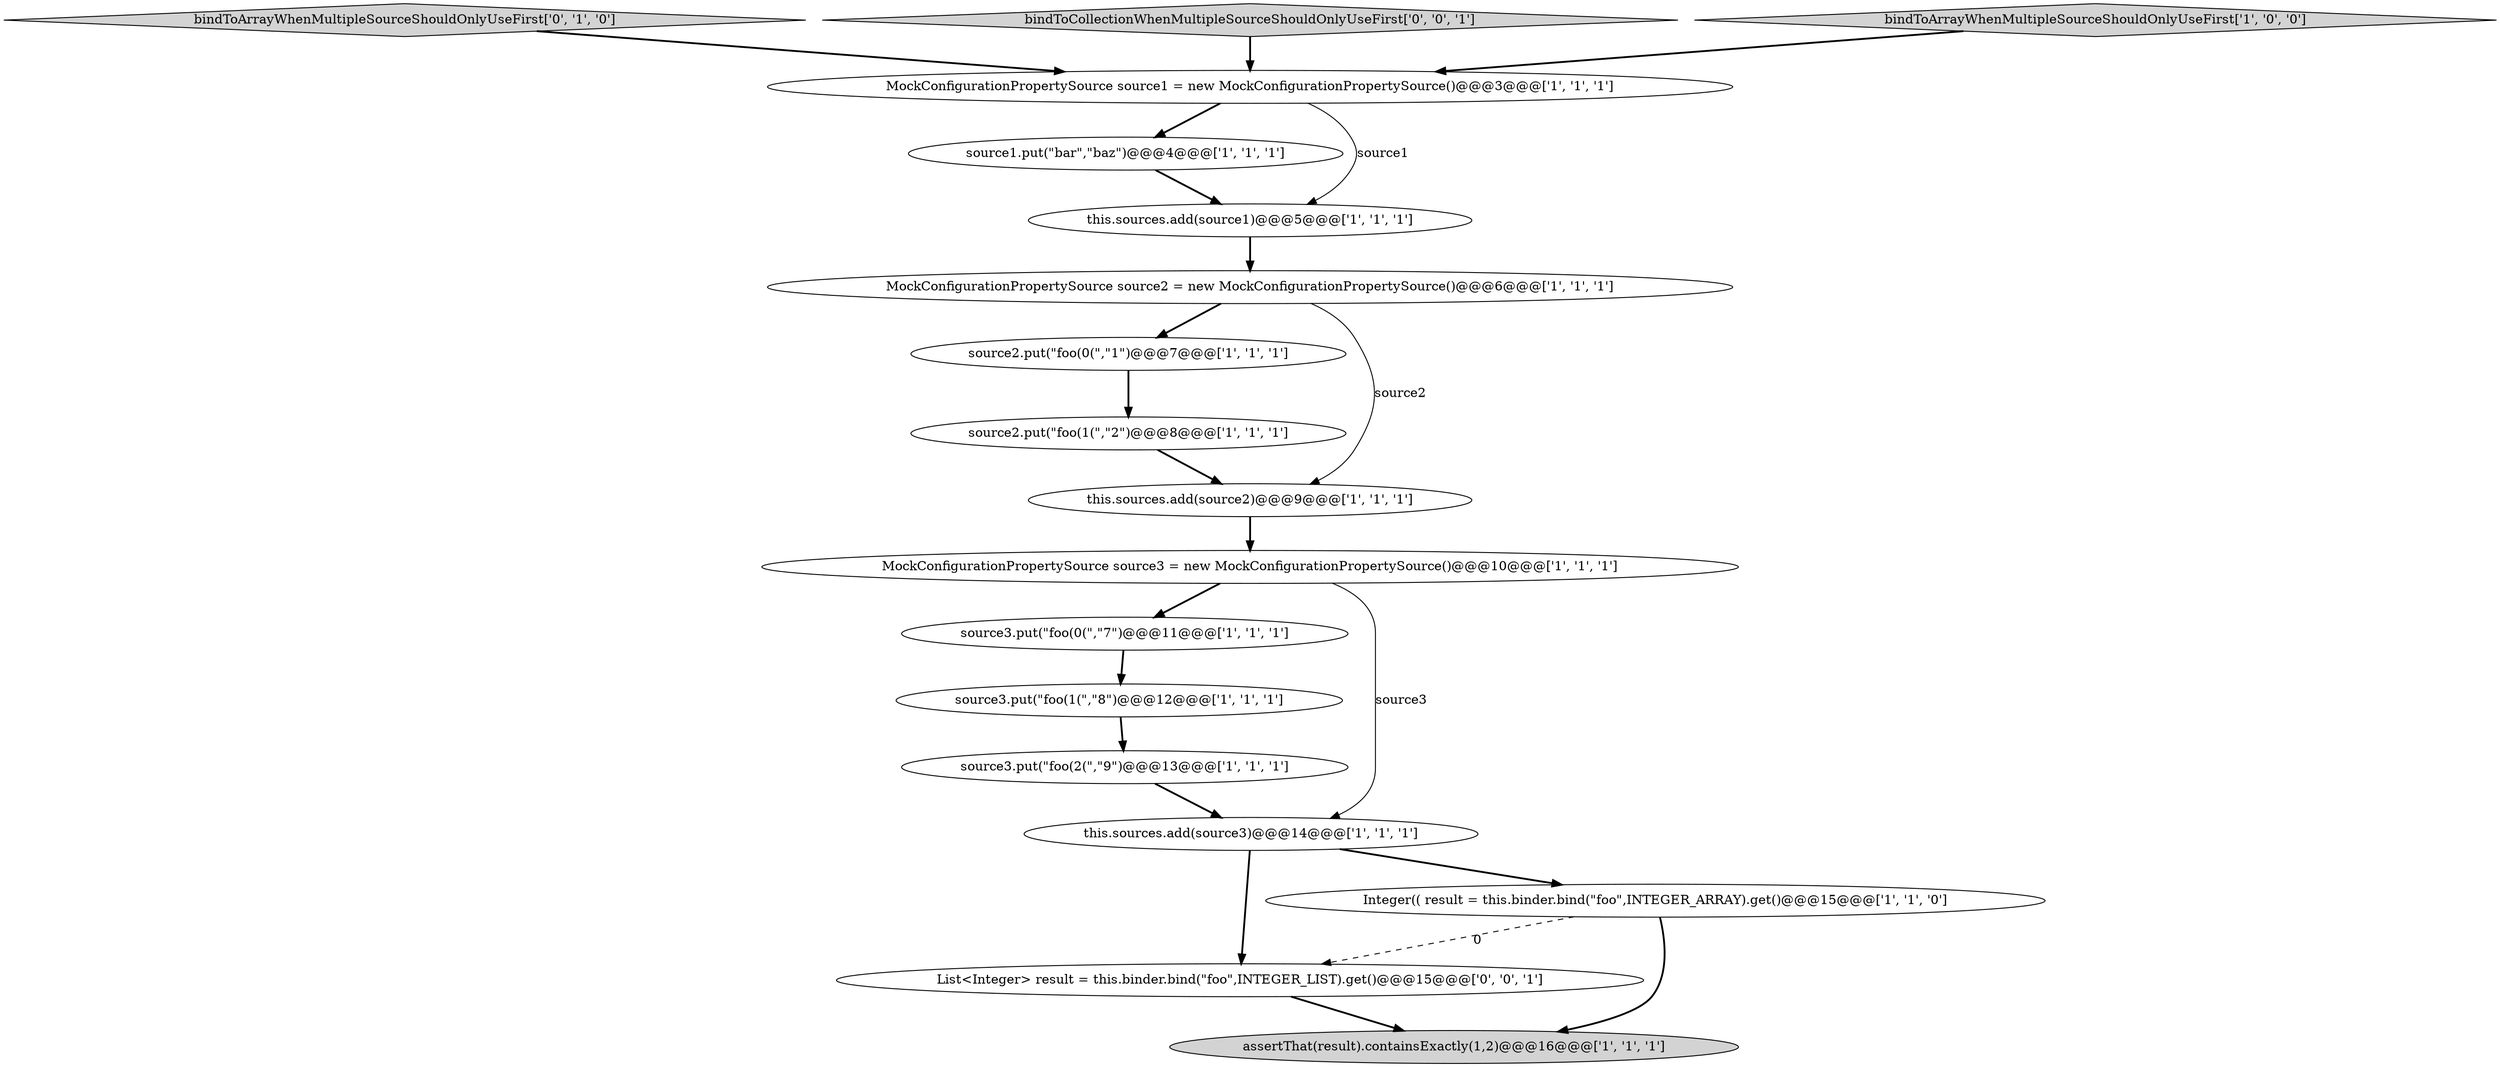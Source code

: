 digraph {
0 [style = filled, label = "source2.put(\"foo(1(\",\"2\")@@@8@@@['1', '1', '1']", fillcolor = white, shape = ellipse image = "AAA0AAABBB1BBB"];
10 [style = filled, label = "MockConfigurationPropertySource source1 = new MockConfigurationPropertySource()@@@3@@@['1', '1', '1']", fillcolor = white, shape = ellipse image = "AAA0AAABBB1BBB"];
5 [style = filled, label = "assertThat(result).containsExactly(1,2)@@@16@@@['1', '1', '1']", fillcolor = lightgray, shape = ellipse image = "AAA0AAABBB1BBB"];
15 [style = filled, label = "bindToArrayWhenMultipleSourceShouldOnlyUseFirst['0', '1', '0']", fillcolor = lightgray, shape = diamond image = "AAA0AAABBB2BBB"];
17 [style = filled, label = "bindToCollectionWhenMultipleSourceShouldOnlyUseFirst['0', '0', '1']", fillcolor = lightgray, shape = diamond image = "AAA0AAABBB3BBB"];
16 [style = filled, label = "List<Integer> result = this.binder.bind(\"foo\",INTEGER_LIST).get()@@@15@@@['0', '0', '1']", fillcolor = white, shape = ellipse image = "AAA0AAABBB3BBB"];
3 [style = filled, label = "MockConfigurationPropertySource source2 = new MockConfigurationPropertySource()@@@6@@@['1', '1', '1']", fillcolor = white, shape = ellipse image = "AAA0AAABBB1BBB"];
11 [style = filled, label = "source2.put(\"foo(0(\",\"1\")@@@7@@@['1', '1', '1']", fillcolor = white, shape = ellipse image = "AAA0AAABBB1BBB"];
7 [style = filled, label = "bindToArrayWhenMultipleSourceShouldOnlyUseFirst['1', '0', '0']", fillcolor = lightgray, shape = diamond image = "AAA0AAABBB1BBB"];
6 [style = filled, label = "MockConfigurationPropertySource source3 = new MockConfigurationPropertySource()@@@10@@@['1', '1', '1']", fillcolor = white, shape = ellipse image = "AAA0AAABBB1BBB"];
9 [style = filled, label = "source3.put(\"foo(0(\",\"7\")@@@11@@@['1', '1', '1']", fillcolor = white, shape = ellipse image = "AAA0AAABBB1BBB"];
14 [style = filled, label = "source3.put(\"foo(2(\",\"9\")@@@13@@@['1', '1', '1']", fillcolor = white, shape = ellipse image = "AAA0AAABBB1BBB"];
8 [style = filled, label = "this.sources.add(source3)@@@14@@@['1', '1', '1']", fillcolor = white, shape = ellipse image = "AAA0AAABBB1BBB"];
12 [style = filled, label = "source1.put(\"bar\",\"baz\")@@@4@@@['1', '1', '1']", fillcolor = white, shape = ellipse image = "AAA0AAABBB1BBB"];
13 [style = filled, label = "source3.put(\"foo(1(\",\"8\")@@@12@@@['1', '1', '1']", fillcolor = white, shape = ellipse image = "AAA0AAABBB1BBB"];
1 [style = filled, label = "this.sources.add(source2)@@@9@@@['1', '1', '1']", fillcolor = white, shape = ellipse image = "AAA0AAABBB1BBB"];
4 [style = filled, label = "Integer(( result = this.binder.bind(\"foo\",INTEGER_ARRAY).get()@@@15@@@['1', '1', '0']", fillcolor = white, shape = ellipse image = "AAA0AAABBB1BBB"];
2 [style = filled, label = "this.sources.add(source1)@@@5@@@['1', '1', '1']", fillcolor = white, shape = ellipse image = "AAA0AAABBB1BBB"];
17->10 [style = bold, label=""];
8->16 [style = bold, label=""];
15->10 [style = bold, label=""];
4->16 [style = dashed, label="0"];
7->10 [style = bold, label=""];
2->3 [style = bold, label=""];
3->11 [style = bold, label=""];
3->1 [style = solid, label="source2"];
12->2 [style = bold, label=""];
11->0 [style = bold, label=""];
1->6 [style = bold, label=""];
10->12 [style = bold, label=""];
0->1 [style = bold, label=""];
16->5 [style = bold, label=""];
14->8 [style = bold, label=""];
10->2 [style = solid, label="source1"];
8->4 [style = bold, label=""];
6->8 [style = solid, label="source3"];
6->9 [style = bold, label=""];
13->14 [style = bold, label=""];
4->5 [style = bold, label=""];
9->13 [style = bold, label=""];
}
